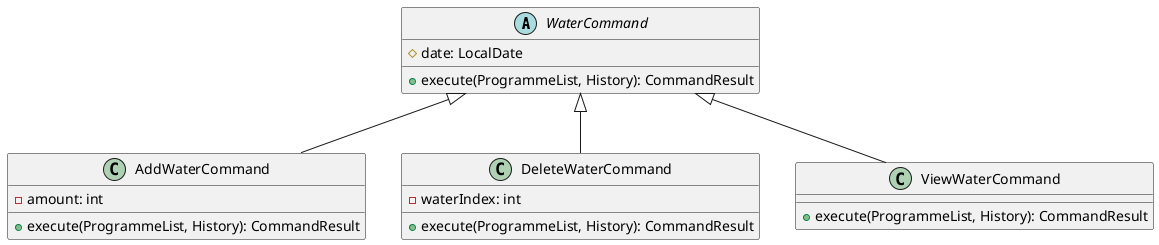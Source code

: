 @startuml

abstract class WaterCommand {
    # date: LocalDate
    + execute(ProgrammeList, History): CommandResult
}

class AddWaterCommand {
    - amount: int
    + execute(ProgrammeList, History): CommandResult
}

class DeleteWaterCommand {
    - waterIndex: int
    + execute(ProgrammeList, History): CommandResult
}

class ViewWaterCommand {
    + execute(ProgrammeList, History): CommandResult
}

WaterCommand <|-- AddWaterCommand
WaterCommand <|-- DeleteWaterCommand
WaterCommand <|-- ViewWaterCommand

@enduml
